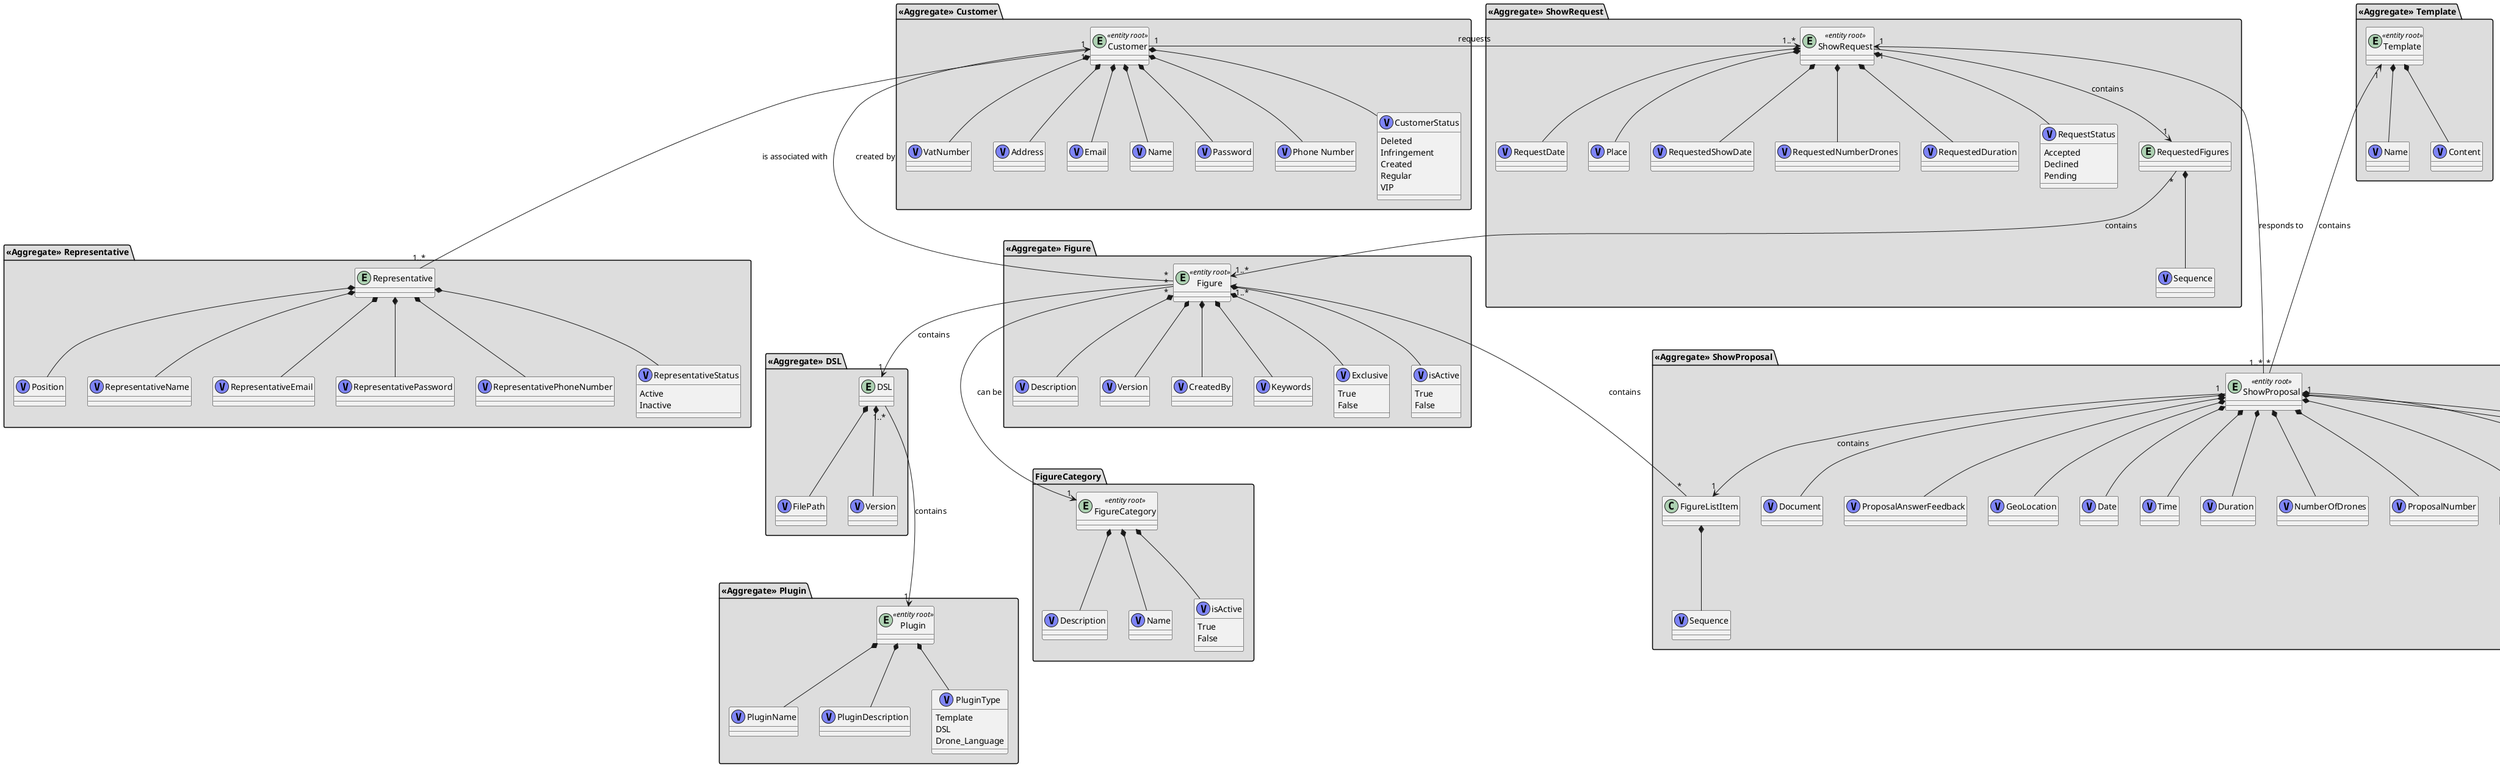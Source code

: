 @startuml

@startuml

package "**«Aggregate» Representative**" #DDDDDD {
        entity "Representative" as entity_representative {
        }
        class "Position" as vObject_position <<(V, #7E84F7)>> {
        }
        class "RepresentativeName" as vObject_representativeName <<(V, #7E84F7)>> {
        }
        class "RepresentativeEmail" as vObject_representativeEmail <<(V, #7E84F7)>> {
        }
        class "RepresentativePassword" as vObject_representativePassword <<(V, #7E84F7)>> {
        }
        class "RepresentativePhoneNumber" as vObject_representativePhoneNumber <<(V, #7E84F7)>> {
        }
        class "RepresentativeStatus" as vObject_representativeStatus <<(V, #7E84F7)>> {
        Active
        Inactive
        }

        entity_representative *-- vObject_position
        entity_representative *-- vObject_representativeName
        entity_representative *-- vObject_representativeEmail
        entity_representative *-- vObject_representativePassword
        entity_representative *-- vObject_representativePhoneNumber
        entity_representative *-- vObject_representativeStatus
}


package "**«Aggregate» Customer**" #DDDDDD {

        entity "Customer" as entity_customer <<entity root>> {
        }
        class "VatNumber" as vObject_vatNumber <<(V, #7E84F7)>> {
        }
        class "Address" as vObject_customerAddress <<(V, #7E84F7)>> {
        }
        class "Email" as vObject_email <<(V, #7E84F7)>> {
        }

        class "Name" as vObject_name <<(V, #7E84F7)>> {
        }

        class "Password" as vObject_password <<(V, #7E84F7)>> {
        }

        class "Phone Number" as vObject_phoneNumber <<(V, #7E84F7)>> {
        }



        class "CustomerStatus" as vObject_customerStatus <<(V, #7E84F7)>> {
                    Deleted
                    Infringement
                    Created
                    Regular
                    VIP
        }

        entity_customer *--down vObject_customerStatus
        entity_customer *--down vObject_customerAddress
        entity_customer *--down vObject_vatNumber
        entity_customer *--down vObject_email
        entity_customer *--down vObject_name
        entity_customer *--down vObject_password
        entity_customer *--down vObject_phoneNumber


}

package "**«Aggregate» Drone**" #DDDDDD {

        entity "Drone" as entity_drone <<entity root>> {
        }

        class "SerialNumber" as vObject_serialNumber <<id>> <<(V, #7E84F7)>> {
        }

        class "DroneStatus" as vObject_droneStatus <<(V, #7E84F7)>> {
            Active
            Inactive
        }


        entity_drone *--down vObject_droneStatus
        entity_drone *--down vObject_serialNumber
}

package "**«Aggregate» DSL**" #DDDDDD {
        entity "DSL" as entity_DSL {
        }
        class "FilePath" as vObject_filePath <<(V, #7E84F7)>> {
        }
        class "Version" as vObject_version <<(V, #7E84F7)>> {
        }
        entity_DSL *--down vObject_filePath
        entity_DSL *--down vObject_version

}


package "**«Aggregate» Plugin**" #DDDDDD {
    entity "Plugin" as entity_Plugin <<entity root>> {
    }
    class "PluginName" as vObject_pluginName <<(V, #7E84F7)>> {
    }
    class "PluginDescription" as vObject_pluginDescription <<(V, #7E84F7)>> {
    }
    class "PluginType" as vObject_pluginType <<(V, #7E84F7)>> {
        Template
        DSL
        Drone_Language
    }
   entity_Plugin *-- vObject_pluginName
   entity_Plugin *-- vObject_pluginDescription
   entity_Plugin *-- vObject_pluginType
}

package "**«Aggregate» DroneModel**" #DDDDDD {

    entity "DroneModel" as entity_droneModel  <<entity root>> {
    }
    entity "DroneWindBehavior" as entity_windBehavior {
    }
    entity "Wind Interval" as entity_windInterval {
    }
    class "ModelName" as vObject_modelName  <<(V, #7E84F7)>> {
    }
    class "Manufacturer" as vObject_manufacturer <<(V, #7E84F7)>> {
    }
    class "isActive" as vObject_isActive <<(V, #7E84F7)>> {
                        True
                        False
    }
    class "Max" as vObject_max <<(V, #7E84F7)>> {
    }
    class "Min" as vObject_min <<(V, #7E84F7)>> {
    }
    class "Tolerance" as vObject_tolerance <<(V, #7E84F7)>> {
    }

    entity_droneModel "1..*"-->"1" entity_windBehavior: "has"
    entity_windBehavior "1..*"-->"1..*" entity_windInterval: "contains"
    entity_droneModel *--down vObject_modelName
    entity_droneModel *--down vObject_manufacturer
    entity_droneModel *--down vObject_isActive
    entity_windInterval *--down vObject_min
    entity_windInterval *--down vObject_max
    entity_windInterval *--down vObject_tolerance

}

package "**«Aggregate» ShowProposal**" #DDDDDD {

    entity "ShowProposal" as entity_showProposal  <<entity root>> {
    }
    class "Document" as vObject_document <<(V, #7E84F7)>> {
    }
    class "DroneListItem" as entity_droneListItem {
    }
    class "FigureListItem" as entity_figureListItem {
    }
    class "ProposalAnswerFeedback" as vObject_proposalFeedback <<(V, #7E84F7)>>{
    }
    class "GeoLocation" as vObject_geoLocation <<(V, #7E84F7)>> {
    }
    class "Date" as vObject_date <<(V, #7E84F7)>> {
    }
    class "Time" as vObject_time <<(V, #7E84F7)>> {
    }
    class "Duration" as vObject_duration <<(V, #7E84F7)>> {
    }
    class "NumberOfDrones" as vObject_numberOfDrones <<(V, #7E84F7)>> {
    }
    class "ProposalNumber" as vObject_proposalNumber <<(V, #7E84F7)>> {
    }
    class "InsuranceAmount" as vObject_insuranceAmount <<(V, #7E84F7)>> {
    }
    class "ShowStatus" as vObject_showStatus <<(V, #7E84F7)>> {
        Accepted
        Declined
        Pending
        Sent
        Answered
    }
    class "videoLink" as vObject_videoLink <<(V, #7E84F7)>> {
    }
    class "Sequence" as vObject_sequence <<(V, #7E84F7)>> {
    }
    class "quantityDroneModel" as vObject_quantityDroneModel <<(V, #7E84F7)>> {
    }

    entity_showProposal *-- vObject_date
    entity_showProposal *-- vObject_duration
    entity_showProposal *-- vObject_insuranceAmount
    entity_showProposal *-- vObject_proposalNumber
    entity_showProposal *-- vObject_numberOfDrones
    entity_showProposal *-- vObject_document
    entity_showProposal *-- vObject_time
    entity_showProposal *-- vObject_showStatus
    entity_showProposal *-- vObject_videoLink
    entity_showProposal *-- vObject_geoLocation
    entity_showProposal *-- vObject_proposalFeedback

    entity_showProposal "1"-->"1" entity_figureListItem: contains
    entity_showProposal "1"-->"1" entity_droneListItem: contains

    entity_figureListItem *-- vObject_sequence
    entity_droneListItem *-- vObject_quantityDroneModel

}

package "**«Aggregate» Template**" #DDDDDD {
    entity "Template" as entity_template  <<entity root>> {
    }
    class "Name" as vObject_templateName <<(V, #7E84F7)>> {
    }
    class "Content" as vObject_content <<(V, #7E84F7)>> {
    }

    entity_template *-- vObject_templateName
    entity_template *-- vObject_content

}


package "**«Aggregate» ShowRequest**" #DDDDDD {

    entity "ShowRequest" as entity_showRequest  <<entity root>> {
    }
    class "RequestDate" as vObject_requestDate <<(V, #7E84F7)>> {
    }
    class "Place" as vObject_showPlace <<(V, #7E84F7)>> {
    }
    class "RequestedShowDate" as vObject_requestedShowDate <<(V, #7E84F7)>> {
    }
    class "RequestedNumberDrones" as vObject_requestedNumberDrones <<(V, #7E84F7)>> {
    }
    class "RequestedDuration" as vObject_requestedDuration <<(V, #7E84F7)>> {
    }
    class "RequestStatus" as vObject_requestStatus <<(V, #7E84F7)>> {
        Accepted
        Declined
        Pending
    }
    entity "RequestedFigures" as entity_requestedFigures{
    }
    class "Sequence" as vObject_sequence <<(V, #7E84F7)>> {
    }


    entity_showRequest "1"-->"1" entity_requestedFigures: "contains"

    entity_showRequest *--down vObject_showPlace
    entity_showRequest *--down vObject_requestedShowDate
    entity_showRequest *--down vObject_requestedNumberDrones
    entity_showRequest *--down vObject_requestedDuration
    entity_showRequest *--down vObject_requestStatus
    entity_showRequest *--down vObject_requestDate

    entity_requestedFigures *--down vObject_sequence
}


package "**«Aggregate» Figure**" #DDDDDD {

        entity "Figure" as entity_figure <<entity root>> {
        }

        class "Description" as vObject_description <<(V, #7E84F7)>> {
        }
        class "Version" as vObject_figureVersion <<(V, #7E84F7)>> {
        }
        class "CreatedBy" as vObject_createdBy <<(V, #7E84F7)>> {
        }
        class "Keywords" as vObject_keywords <<(V, #7E84F7)>> {
        }
        class "Exclusive" as vObject_exclusive <<(V, #7E84F7)>> {
            True
            False
        }
        class "isActive" as vObject_isActive <<(V, #7E84F7)>> {
                    True
                    False
        }

        entity_figure *--down vObject_isActive
        entity_figure *--down vObject_exclusive
        entity_figure *--down vObject_createdBy
        entity_figure *--down vObject_description
        entity_figure *--down vObject_figureVersion

        entity_figure *--down vObject_keywords

}

package FigureCategory #DDDDDD {

        entity "FigureCategory" as entity_figureCategory  <<entity root>> {
        }
        class "Description" as vObject_description <<(V, #7E84F7)>> {
        }
        class "Name" as vObject_name <<(V, #7E84F7)>> {
        }
        class "isActive" as vObject_isActive <<(V, #7E84F7)>> {
            True
            False
        }

        entity_figureCategory *--down vObject_description
        entity_figureCategory *--down vObject_name
        entity_figureCategory *--down vObject_isActive

}

entity_showRequest "1"<-down---"1..*" entity_showProposal: "responds to"
entity_customer "1"-down>"1..*" entity_showRequest: "requests"
entity_figure "*"-->"1" entity_customer: "created by"
entity_figureListItem "*" --down> "1..*" entity_figure:"contains"
entity_requestedFigures "*" -->"1..*" entity_figure:"contains"
entity_figureCategory "1"<--up- "*" entity_figure: "can be"
entity_droneListItem "*" --up-> "1..*" entity_droneModel: "contains"
entity_droneModel "1"<--up "*" entity_drone: "contains"
entity_template "1" <-down--- "*" entity_showProposal: "contains"
entity_Plugin "1" <-up-- "1..*" entity_DSL: "contains"
entity_customer "1"---"1..*"  entity_representative: "is associated with"
entity_figure "*" --> "1" entity_DSL: "contains"
@enduml
